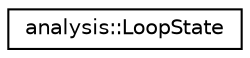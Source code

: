 digraph "Graphical Class Hierarchy"
{
 // LATEX_PDF_SIZE
  edge [fontname="Helvetica",fontsize="10",labelfontname="Helvetica",labelfontsize="10"];
  node [fontname="Helvetica",fontsize="10",shape=record];
  rankdir="LR";
  Node0 [label="analysis::LoopState",height=0.2,width=0.4,color="black", fillcolor="white", style="filled",URL="$classanalysis_1_1LoopState.html",tooltip=" "];
}
